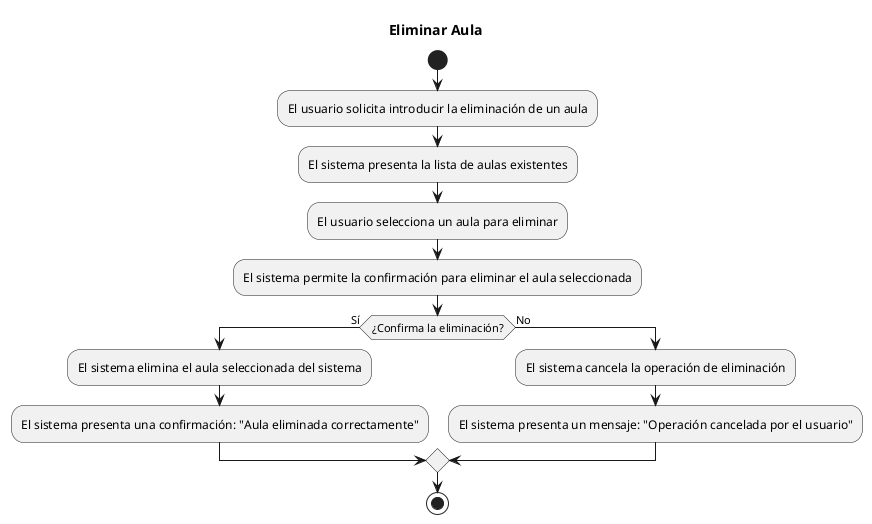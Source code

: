 @startuml

title Eliminar Aula

start
:El usuario solicita introducir la eliminación de un aula;
:El sistema presenta la lista de aulas existentes;
:El usuario selecciona un aula para eliminar;
:El sistema permite la confirmación para eliminar el aula seleccionada;
if (¿Confirma la eliminación?) then (Sí)
:El sistema elimina el aula seleccionada del sistema;
:El sistema presenta una confirmación: "Aula eliminada correctamente";
else (No)
:El sistema cancela la operación de eliminación;
:El sistema presenta un mensaje: "Operación cancelada por el usuario";
endif
stop

@enduml